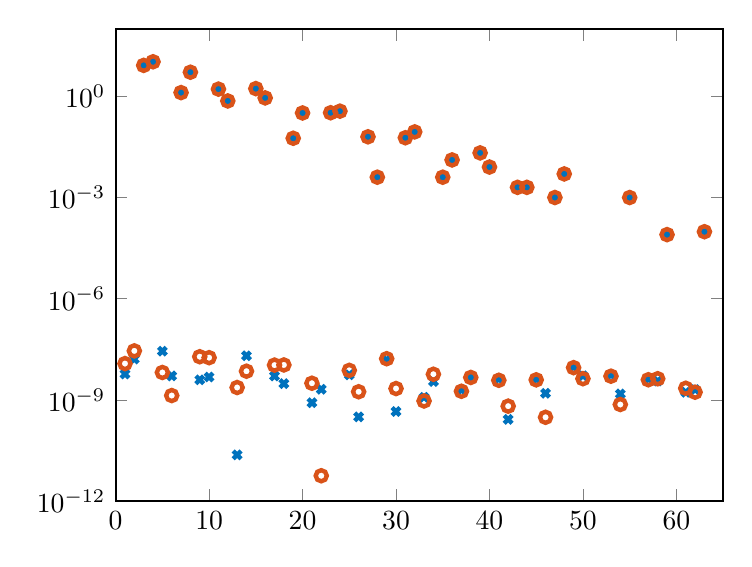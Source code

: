 % -*- root: ../../main.tex -*-

\begin{tikzpicture}

\definecolor{mycolor1}{rgb}{0.0,0.447,0.741}%
\definecolor{mycolor2}{rgb}{0.85,0.325,0.098}%

\begin{axis}[%
width=7.715cm,
height=6cm,
at={(0, 0)},
scale only axis,
xmin=0,
xmax=65,
ymode=log,
ymin=1e-12,
ymax=100,
yminorticks=true,
axis background/.style={fill=white},
thick
]
\addplot [color=mycolor1,only marks,mark=x,mark options={solid},forget plot, ultra thick]
  table[row sep=crcr]{%
1	5.892e-09\\
2	1.63e-08\\
3	8.231\\
4	10.529\\
5	2.787e-08\\
6	5.175e-09\\
7	1.285\\
8	5.165\\
9	3.951e-09\\
10	4.802e-09\\
11	1.629\\
12	0.727\\
13	2.36e-11\\
14	2.034e-08\\
15	1.687\\
16	0.895\\
17	5.146e-09\\
18	3.063e-09\\
19	0.057\\
20	0.32\\
21	8.299e-10\\
22	2.072e-09\\
23	0.325\\
24	0.362\\
25	5.564e-09\\
26	3.167e-10\\
27	0.063\\
28	0.004\\
29	1.537e-08\\
30	4.559e-10\\
31	0.059\\
32	0.088\\
33	1.202e-09\\
34	3.527e-09\\
35	0.004\\
36	0.013\\
37	1.986e-09\\
38	4.657e-09\\
39	0.021\\
40	0.008\\
41	4.204e-09\\
42	2.661e-10\\
43	0.002\\
44	0.002\\
45	4.109e-09\\
46	1.578e-09\\
47	0.001\\
48	0.005\\
49	9.432e-09\\
50	5.231e-09\\
51	0.0\\
52	0.0\\
53	5.481e-09\\
54	1.514e-09\\
55	0.001\\
56	0.0\\
57	4.144e-09\\
58	3.643e-09\\
59	7.955e-05\\
60	0.0\\
61	1.685e-09\\
62	2.028e-09\\
63	9.703e-05\\
64	0.0\\
};
\addplot [color=mycolor2,only marks,mark=o,mark options={solid},forget plot, ultra thick]
  table[row sep=crcr]{%
1	1.2e-08\\
2	2.854e-08\\
3	8.231\\
4	10.529\\
5	6.54e-09\\
6	1.355e-09\\
7	1.285\\
8	5.165\\
9	1.916e-08\\
10	1.796e-08\\
11	1.629\\
12	0.727\\
13	2.343e-09\\
14	7.137e-09\\
15	1.687\\
16	0.895\\
17	1.081e-08\\
18	1.092e-08\\
19	0.057\\
20	0.32\\
21	3.138e-09\\
22	5.694e-12\\
23	0.325\\
24	0.362\\
25	7.561e-09\\
26	1.754e-09\\
27	0.063\\
28	0.004\\
29	1.675e-08\\
30	2.185e-09\\
31	0.059\\
32	0.088\\
33	9.358e-10\\
34	5.798e-09\\
35	0.004\\
36	0.013\\
37	1.813e-09\\
38	4.658e-09\\
39	0.021\\
40	0.008\\
41	3.835e-09\\
42	6.576e-10\\
43	0.002\\
44	0.002\\
45	3.953e-09\\
46	3.074e-10\\
47	0.001\\
48	0.005\\
49	9.094e-09\\
50	4.281e-09\\
51	0.0\\
52	0.0\\
53	5.077e-09\\
54	7.349e-10\\
55	0.001\\
56	0.0\\
57	3.982e-09\\
58	4.269e-09\\
59	7.954e-05\\
60	0.0\\
61	2.228e-09\\
62	1.704e-09\\
63	9.703e-05\\
64	0.0\\
};
\end{axis}
\end{tikzpicture}%
